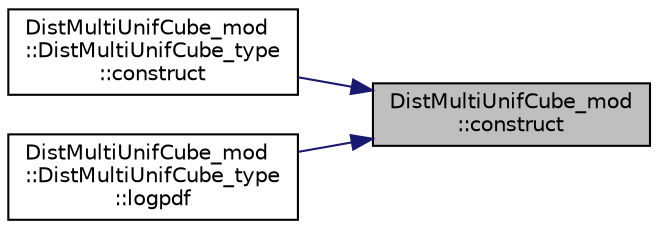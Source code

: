 digraph "DistMultiUnifCube_mod::construct"
{
 // LATEX_PDF_SIZE
  edge [fontname="Helvetica",fontsize="10",labelfontname="Helvetica",labelfontsize="10"];
  node [fontname="Helvetica",fontsize="10",shape=record];
  rankdir="RL";
  Node1 [label="DistMultiUnifCube_mod\l::construct",height=0.2,width=0.4,color="black", fillcolor="grey75", style="filled", fontcolor="black",tooltip="Construct an object of type DistMultiUnifCube_type containing the properties of the specified MultiVa..."];
  Node1 -> Node2 [dir="back",color="midnightblue",fontsize="10",style="solid",fontname="Helvetica"];
  Node2 [label="DistMultiUnifCube_mod\l::DistMultiUnifCube_type\l::construct",height=0.2,width=0.4,color="black", fillcolor="white", style="filled",URL="$structDistMultiUnifCube__mod_1_1DistMultiUnifCube__type.html#a3eea5b43074b09b90c09c374e8e1e83a",tooltip="Construct an object of type DistMultiUnifCube_type containing the properties of the specified MultiVa..."];
  Node1 -> Node3 [dir="back",color="midnightblue",fontsize="10",style="solid",fontname="Helvetica"];
  Node3 [label="DistMultiUnifCube_mod\l::DistMultiUnifCube_type\l::logpdf",height=0.2,width=0.4,color="black", fillcolor="white", style="filled",URL="$structDistMultiUnifCube__mod_1_1DistMultiUnifCube__type.html#aa2092125ca9c1e70b1170269a84b6e37",tooltip=" "];
}
